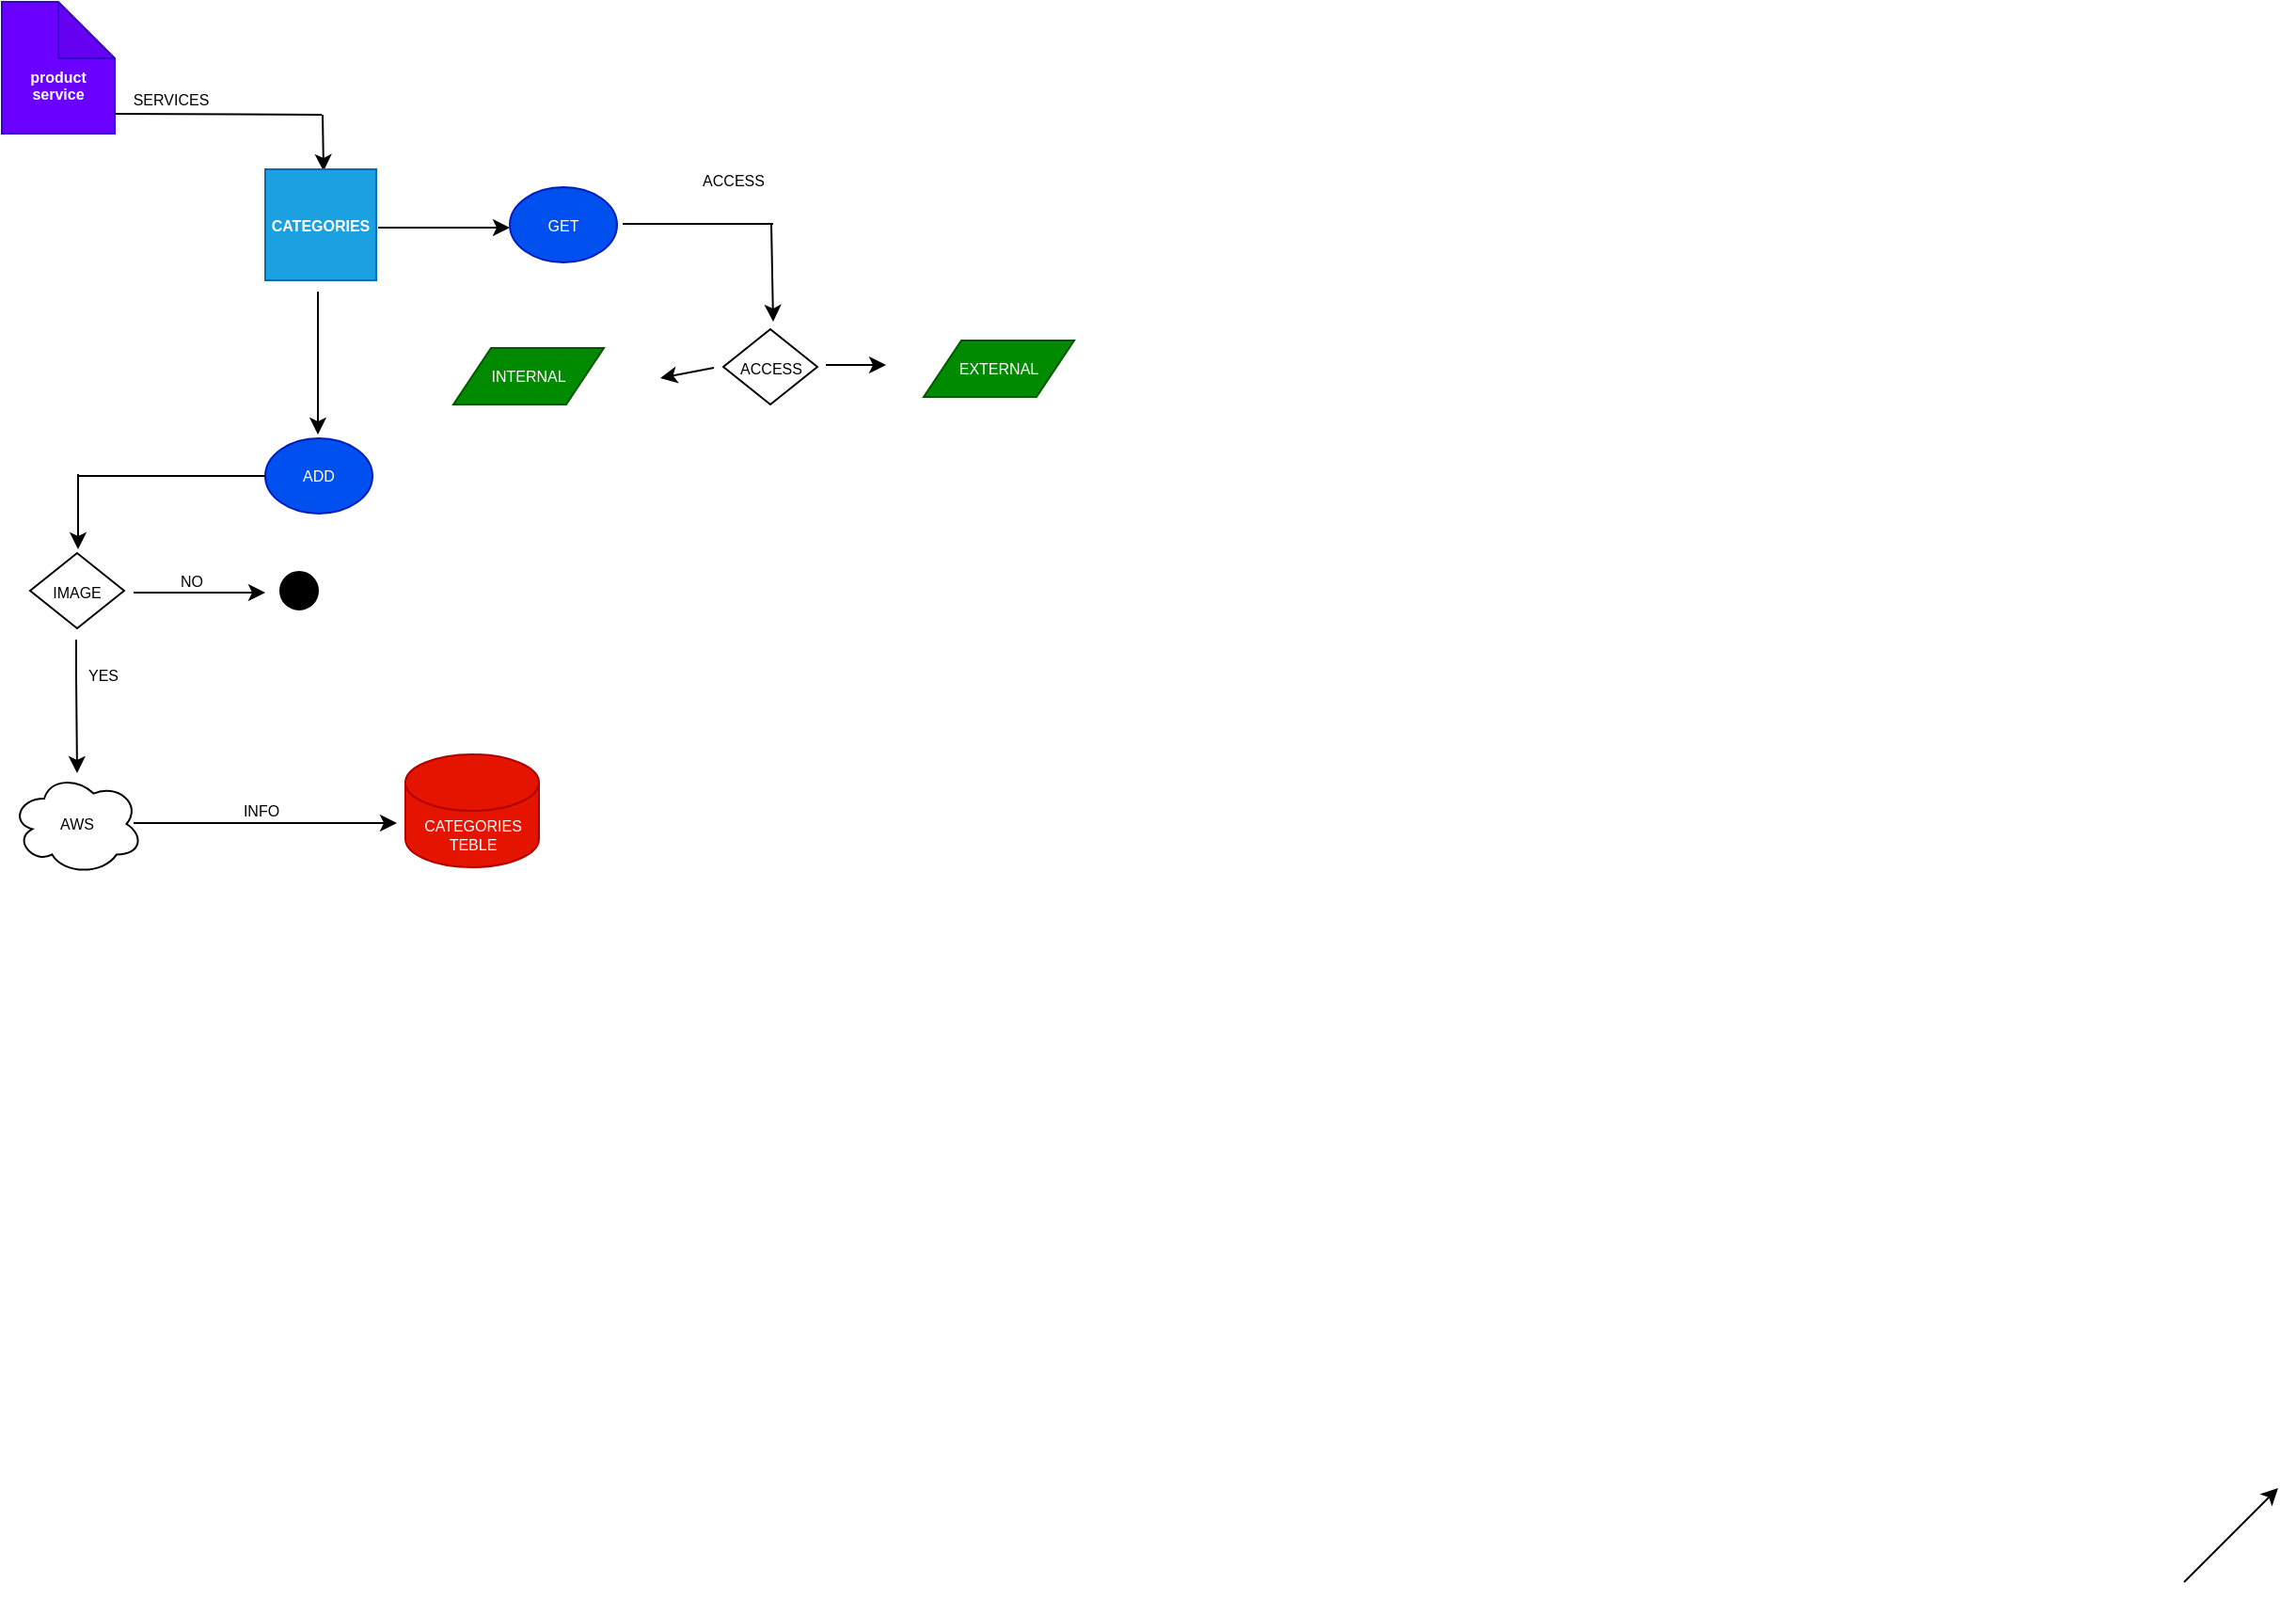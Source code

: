 <mxfile version="20.2.7" type="github">
  <diagram id="prtHgNgQTEPvFCAcTncT" name="Page-1">
    <mxGraphModel dx="1582" dy="1345" grid="1" gridSize="10" guides="1" tooltips="1" connect="1" arrows="1" fold="1" page="0" pageScale="1" pageWidth="827" pageHeight="1169" math="0" shadow="0">
      <root>
        <mxCell id="0" />
        <mxCell id="1" parent="0" />
        <mxCell id="AQ4Y5wIKYDqRayqiFg9v-54" value="" style="endArrow=none;html=1;rounded=0;fontSize=8;entryX=0;entryY=0.5;entryDx=0;entryDy=0;" edge="1" parent="1" target="AQ4Y5wIKYDqRayqiFg9v-48">
          <mxGeometry width="50" height="50" relative="1" as="geometry">
            <mxPoint x="-740" y="-288" as="sourcePoint" />
            <mxPoint x="-490" y="-288.5" as="targetPoint" />
          </mxGeometry>
        </mxCell>
        <mxCell id="AQ4Y5wIKYDqRayqiFg9v-16" value="" style="endArrow=classic;html=1;rounded=0;" edge="1" parent="1">
          <mxGeometry width="50" height="50" relative="1" as="geometry">
            <mxPoint x="380" y="300" as="sourcePoint" />
            <mxPoint x="430" y="250" as="targetPoint" />
          </mxGeometry>
        </mxCell>
        <mxCell id="AQ4Y5wIKYDqRayqiFg9v-22" value="&lt;b&gt;&lt;br&gt;&lt;br&gt;product&lt;br&gt;service&lt;br&gt;&lt;/b&gt;" style="shape=note;whiteSpace=wrap;html=1;backgroundOutline=1;darkOpacity=0.05;fontSize=8;fillColor=#6a00ff;fontColor=#ffffff;strokeColor=#3700CC;" vertex="1" parent="1">
          <mxGeometry x="-780" y="-540" width="60" height="70" as="geometry" />
        </mxCell>
        <mxCell id="AQ4Y5wIKYDqRayqiFg9v-24" value="SERVICES" style="text;html=1;strokeColor=none;fillColor=none;align=center;verticalAlign=middle;whiteSpace=wrap;rounded=0;fontSize=8;" vertex="1" parent="1">
          <mxGeometry x="-720" y="-503" width="60" height="30" as="geometry" />
        </mxCell>
        <mxCell id="AQ4Y5wIKYDqRayqiFg9v-26" value="" style="endArrow=none;html=1;rounded=0;fontSize=8;exitX=0;exitY=0.75;exitDx=0;exitDy=0;" edge="1" parent="1" source="AQ4Y5wIKYDqRayqiFg9v-24">
          <mxGeometry width="50" height="50" relative="1" as="geometry">
            <mxPoint x="-680" y="-480" as="sourcePoint" />
            <mxPoint x="-610" y="-480" as="targetPoint" />
          </mxGeometry>
        </mxCell>
        <mxCell id="AQ4Y5wIKYDqRayqiFg9v-27" value="" style="endArrow=classic;html=1;rounded=0;fontSize=8;entryX=0.5;entryY=0;entryDx=0;entryDy=0;" edge="1" parent="1">
          <mxGeometry width="50" height="50" relative="1" as="geometry">
            <mxPoint x="-609.5" y="-480" as="sourcePoint" />
            <mxPoint x="-609" y="-450" as="targetPoint" />
          </mxGeometry>
        </mxCell>
        <mxCell id="AQ4Y5wIKYDqRayqiFg9v-28" value="" style="endArrow=classic;html=1;rounded=0;fontSize=8;" edge="1" parent="1">
          <mxGeometry width="50" height="50" relative="1" as="geometry">
            <mxPoint x="-612" y="-386" as="sourcePoint" />
            <mxPoint x="-612" y="-310" as="targetPoint" />
            <Array as="points">
              <mxPoint x="-612" y="-366" />
            </Array>
          </mxGeometry>
        </mxCell>
        <mxCell id="AQ4Y5wIKYDqRayqiFg9v-33" value="&lt;b&gt;CATEGORIES&lt;/b&gt;" style="whiteSpace=wrap;html=1;aspect=fixed;fontSize=8;fillColor=#1ba1e2;fontColor=#ffffff;strokeColor=#006EAF;" vertex="1" parent="1">
          <mxGeometry x="-640" y="-451" width="59" height="59" as="geometry" />
        </mxCell>
        <mxCell id="AQ4Y5wIKYDqRayqiFg9v-39" value="" style="endArrow=classic;html=1;rounded=0;fontSize=8;" edge="1" parent="1">
          <mxGeometry width="50" height="50" relative="1" as="geometry">
            <mxPoint x="-371" y="-422" as="sourcePoint" />
            <mxPoint x="-370" y="-370" as="targetPoint" />
          </mxGeometry>
        </mxCell>
        <mxCell id="AQ4Y5wIKYDqRayqiFg9v-40" value="ACCESS" style="text;html=1;strokeColor=none;fillColor=none;align=center;verticalAlign=middle;whiteSpace=wrap;rounded=0;fontSize=8;" vertex="1" parent="1">
          <mxGeometry x="-421" y="-460" width="60" height="30" as="geometry" />
        </mxCell>
        <mxCell id="AQ4Y5wIKYDqRayqiFg9v-45" value="INTERNAL" style="shape=parallelogram;perimeter=parallelogramPerimeter;whiteSpace=wrap;html=1;fixedSize=1;fontSize=8;fillColor=#008a00;fontColor=#ffffff;strokeColor=#005700;" vertex="1" parent="1">
          <mxGeometry x="-540" y="-356" width="80" height="30" as="geometry" />
        </mxCell>
        <mxCell id="AQ4Y5wIKYDqRayqiFg9v-46" value="EXTERNAL" style="shape=parallelogram;perimeter=parallelogramPerimeter;whiteSpace=wrap;html=1;fixedSize=1;fontSize=8;fillColor=#008a00;fontColor=#ffffff;strokeColor=#005700;" vertex="1" parent="1">
          <mxGeometry x="-290" y="-360" width="80" height="30" as="geometry" />
        </mxCell>
        <mxCell id="AQ4Y5wIKYDqRayqiFg9v-48" value="ADD" style="ellipse;whiteSpace=wrap;html=1;fontSize=8;fillColor=#0050ef;fontColor=#ffffff;strokeColor=#001DBC;" vertex="1" parent="1">
          <mxGeometry x="-640" y="-308" width="57" height="40" as="geometry" />
        </mxCell>
        <mxCell id="AQ4Y5wIKYDqRayqiFg9v-50" value="AWS" style="ellipse;shape=cloud;whiteSpace=wrap;html=1;fontSize=8;" vertex="1" parent="1">
          <mxGeometry x="-775" y="-130" width="70" height="54" as="geometry" />
        </mxCell>
        <mxCell id="AQ4Y5wIKYDqRayqiFg9v-57" value="" style="endArrow=classic;html=1;rounded=0;fontSize=8;" edge="1" parent="1">
          <mxGeometry width="50" height="50" relative="1" as="geometry">
            <mxPoint x="-739.5" y="-289" as="sourcePoint" />
            <mxPoint x="-739.5" y="-249" as="targetPoint" />
            <Array as="points">
              <mxPoint x="-739.5" y="-269" />
            </Array>
          </mxGeometry>
        </mxCell>
        <mxCell id="AQ4Y5wIKYDqRayqiFg9v-59" value="INFO" style="text;html=1;strokeColor=none;fillColor=none;align=center;verticalAlign=middle;whiteSpace=wrap;rounded=0;fontSize=8;" vertex="1" parent="1">
          <mxGeometry x="-672" y="-125" width="60" height="30" as="geometry" />
        </mxCell>
        <mxCell id="AQ4Y5wIKYDqRayqiFg9v-63" value="" style="rhombus;whiteSpace=wrap;html=1;fontSize=8;" vertex="1" parent="1">
          <mxGeometry x="-765" y="-247" width="50" height="40" as="geometry" />
        </mxCell>
        <mxCell id="AQ4Y5wIKYDqRayqiFg9v-64" value="" style="endArrow=classic;html=1;rounded=0;fontSize=8;" edge="1" parent="1">
          <mxGeometry width="50" height="50" relative="1" as="geometry">
            <mxPoint x="-710" y="-226" as="sourcePoint" />
            <mxPoint x="-640" y="-226" as="targetPoint" />
          </mxGeometry>
        </mxCell>
        <mxCell id="AQ4Y5wIKYDqRayqiFg9v-58" value="IMAGE" style="text;html=1;strokeColor=none;fillColor=none;align=center;verticalAlign=middle;whiteSpace=wrap;rounded=0;fontSize=8;" vertex="1" parent="1">
          <mxGeometry x="-770" y="-241" width="60" height="30" as="geometry" />
        </mxCell>
        <mxCell id="AQ4Y5wIKYDqRayqiFg9v-67" value="" style="ellipse;whiteSpace=wrap;html=1;aspect=fixed;fontSize=8;fillColor=#000000;" vertex="1" parent="1">
          <mxGeometry x="-632" y="-237" width="20" height="20" as="geometry" />
        </mxCell>
        <mxCell id="AQ4Y5wIKYDqRayqiFg9v-69" value="NO" style="text;html=1;strokeColor=none;fillColor=none;align=center;verticalAlign=middle;whiteSpace=wrap;rounded=0;fontSize=8;" vertex="1" parent="1">
          <mxGeometry x="-709" y="-247" width="60" height="30" as="geometry" />
        </mxCell>
        <mxCell id="AQ4Y5wIKYDqRayqiFg9v-71" value="" style="endArrow=classic;html=1;rounded=0;fontSize=8;" edge="1" parent="1">
          <mxGeometry width="50" height="50" relative="1" as="geometry">
            <mxPoint x="-710" y="-103.5" as="sourcePoint" />
            <mxPoint x="-570" y="-103.5" as="targetPoint" />
          </mxGeometry>
        </mxCell>
        <mxCell id="AQ4Y5wIKYDqRayqiFg9v-76" value="CATEGORIES&lt;br&gt;TEBLE" style="shape=cylinder3;whiteSpace=wrap;html=1;boundedLbl=1;backgroundOutline=1;size=15;fontSize=8;fillColor=#e51400;fontColor=#ffffff;strokeColor=#B20000;" vertex="1" parent="1">
          <mxGeometry x="-565.5" y="-140" width="71" height="60" as="geometry" />
        </mxCell>
        <mxCell id="AQ4Y5wIKYDqRayqiFg9v-77" value="YES" style="text;html=1;strokeColor=none;fillColor=none;align=center;verticalAlign=middle;whiteSpace=wrap;rounded=0;fontSize=8;" vertex="1" parent="1">
          <mxGeometry x="-756" y="-197" width="60" height="30" as="geometry" />
        </mxCell>
        <mxCell id="AQ4Y5wIKYDqRayqiFg9v-78" value="" style="endArrow=classic;html=1;rounded=0;fontSize=8;" edge="1" parent="1">
          <mxGeometry width="50" height="50" relative="1" as="geometry">
            <mxPoint x="-740.5" y="-201" as="sourcePoint" />
            <mxPoint x="-740" y="-130" as="targetPoint" />
            <Array as="points">
              <mxPoint x="-740.5" y="-181" />
            </Array>
          </mxGeometry>
        </mxCell>
        <mxCell id="AQ4Y5wIKYDqRayqiFg9v-79" value="GET" style="ellipse;whiteSpace=wrap;html=1;fontSize=8;fillColor=#0050ef;fontColor=#ffffff;strokeColor=#001DBC;" vertex="1" parent="1">
          <mxGeometry x="-510" y="-441.5" width="57" height="40" as="geometry" />
        </mxCell>
        <mxCell id="AQ4Y5wIKYDqRayqiFg9v-80" value="" style="endArrow=classic;html=1;rounded=0;fontSize=8;" edge="1" parent="1">
          <mxGeometry width="50" height="50" relative="1" as="geometry">
            <mxPoint x="-580" y="-420" as="sourcePoint" />
            <mxPoint x="-510" y="-420" as="targetPoint" />
          </mxGeometry>
        </mxCell>
        <mxCell id="AQ4Y5wIKYDqRayqiFg9v-82" value="" style="endArrow=none;html=1;rounded=0;fontSize=8;" edge="1" parent="1">
          <mxGeometry width="50" height="50" relative="1" as="geometry">
            <mxPoint x="-450" y="-422" as="sourcePoint" />
            <mxPoint x="-370" y="-422" as="targetPoint" />
          </mxGeometry>
        </mxCell>
        <mxCell id="AQ4Y5wIKYDqRayqiFg9v-84" value="" style="rhombus;whiteSpace=wrap;html=1;fontSize=8;" vertex="1" parent="1">
          <mxGeometry x="-396.5" y="-366" width="50" height="40" as="geometry" />
        </mxCell>
        <mxCell id="AQ4Y5wIKYDqRayqiFg9v-85" value="ACCESS" style="text;html=1;strokeColor=none;fillColor=none;align=center;verticalAlign=middle;whiteSpace=wrap;rounded=0;fontSize=8;" vertex="1" parent="1">
          <mxGeometry x="-401.5" y="-360" width="60" height="30" as="geometry" />
        </mxCell>
        <mxCell id="AQ4Y5wIKYDqRayqiFg9v-88" value="" style="endArrow=classic;html=1;rounded=0;fontSize=8;" edge="1" parent="1">
          <mxGeometry width="50" height="50" relative="1" as="geometry">
            <mxPoint x="-342" y="-347" as="sourcePoint" />
            <mxPoint x="-310" y="-347" as="targetPoint" />
          </mxGeometry>
        </mxCell>
        <mxCell id="AQ4Y5wIKYDqRayqiFg9v-89" value="" style="endArrow=classic;html=1;rounded=0;fontSize=8;" edge="1" parent="1">
          <mxGeometry width="50" height="50" relative="1" as="geometry">
            <mxPoint x="-401.5" y="-345.5" as="sourcePoint" />
            <mxPoint x="-430" y="-340" as="targetPoint" />
          </mxGeometry>
        </mxCell>
      </root>
    </mxGraphModel>
  </diagram>
</mxfile>
